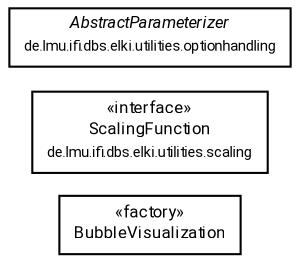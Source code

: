 #!/usr/local/bin/dot
#
# Class diagram 
# Generated by UMLGraph version R5_7_2-60-g0e99a6 (http://www.spinellis.gr/umlgraph/)
#

digraph G {
	graph [fontnames="svg"]
	edge [fontname="Roboto",fontsize=7,labelfontname="Roboto",labelfontsize=7,color="black"];
	node [fontname="Roboto",fontcolor="black",fontsize=8,shape=plaintext,margin=0,width=0,height=0];
	nodesep=0.15;
	ranksep=0.25;
	rankdir=LR;
	// de.lmu.ifi.dbs.elki.visualization.visualizers.scatterplot.outlier.BubbleVisualization
	c1950084 [label=<<table title="de.lmu.ifi.dbs.elki.visualization.visualizers.scatterplot.outlier.BubbleVisualization" border="0" cellborder="1" cellspacing="0" cellpadding="2" href="BubbleVisualization.html" target="_parent">
		<tr><td><table border="0" cellspacing="0" cellpadding="1">
		<tr><td align="center" balign="center"> &#171;factory&#187; </td></tr>
		<tr><td align="center" balign="center"> <font face="Roboto">BubbleVisualization</font> </td></tr>
		</table></td></tr>
		</table>>, URL="BubbleVisualization.html"];
	// de.lmu.ifi.dbs.elki.utilities.scaling.ScalingFunction
	c1950659 [label=<<table title="de.lmu.ifi.dbs.elki.utilities.scaling.ScalingFunction" border="0" cellborder="1" cellspacing="0" cellpadding="2" href="../../../../utilities/scaling/ScalingFunction.html" target="_parent">
		<tr><td><table border="0" cellspacing="0" cellpadding="1">
		<tr><td align="center" balign="center"> &#171;interface&#187; </td></tr>
		<tr><td align="center" balign="center"> <font face="Roboto">ScalingFunction</font> </td></tr>
		<tr><td align="center" balign="center"> <font face="Roboto" point-size="7.0">de.lmu.ifi.dbs.elki.utilities.scaling</font> </td></tr>
		</table></td></tr>
		</table>>, URL="../../../../utilities/scaling/ScalingFunction.html"];
	// de.lmu.ifi.dbs.elki.utilities.optionhandling.AbstractParameterizer
	c1951647 [label=<<table title="de.lmu.ifi.dbs.elki.utilities.optionhandling.AbstractParameterizer" border="0" cellborder="1" cellspacing="0" cellpadding="2" href="../../../../utilities/optionhandling/AbstractParameterizer.html" target="_parent">
		<tr><td><table border="0" cellspacing="0" cellpadding="1">
		<tr><td align="center" balign="center"> <font face="Roboto"><i>AbstractParameterizer</i></font> </td></tr>
		<tr><td align="center" balign="center"> <font face="Roboto" point-size="7.0">de.lmu.ifi.dbs.elki.utilities.optionhandling</font> </td></tr>
		</table></td></tr>
		</table>>, URL="../../../../utilities/optionhandling/AbstractParameterizer.html"];
}

